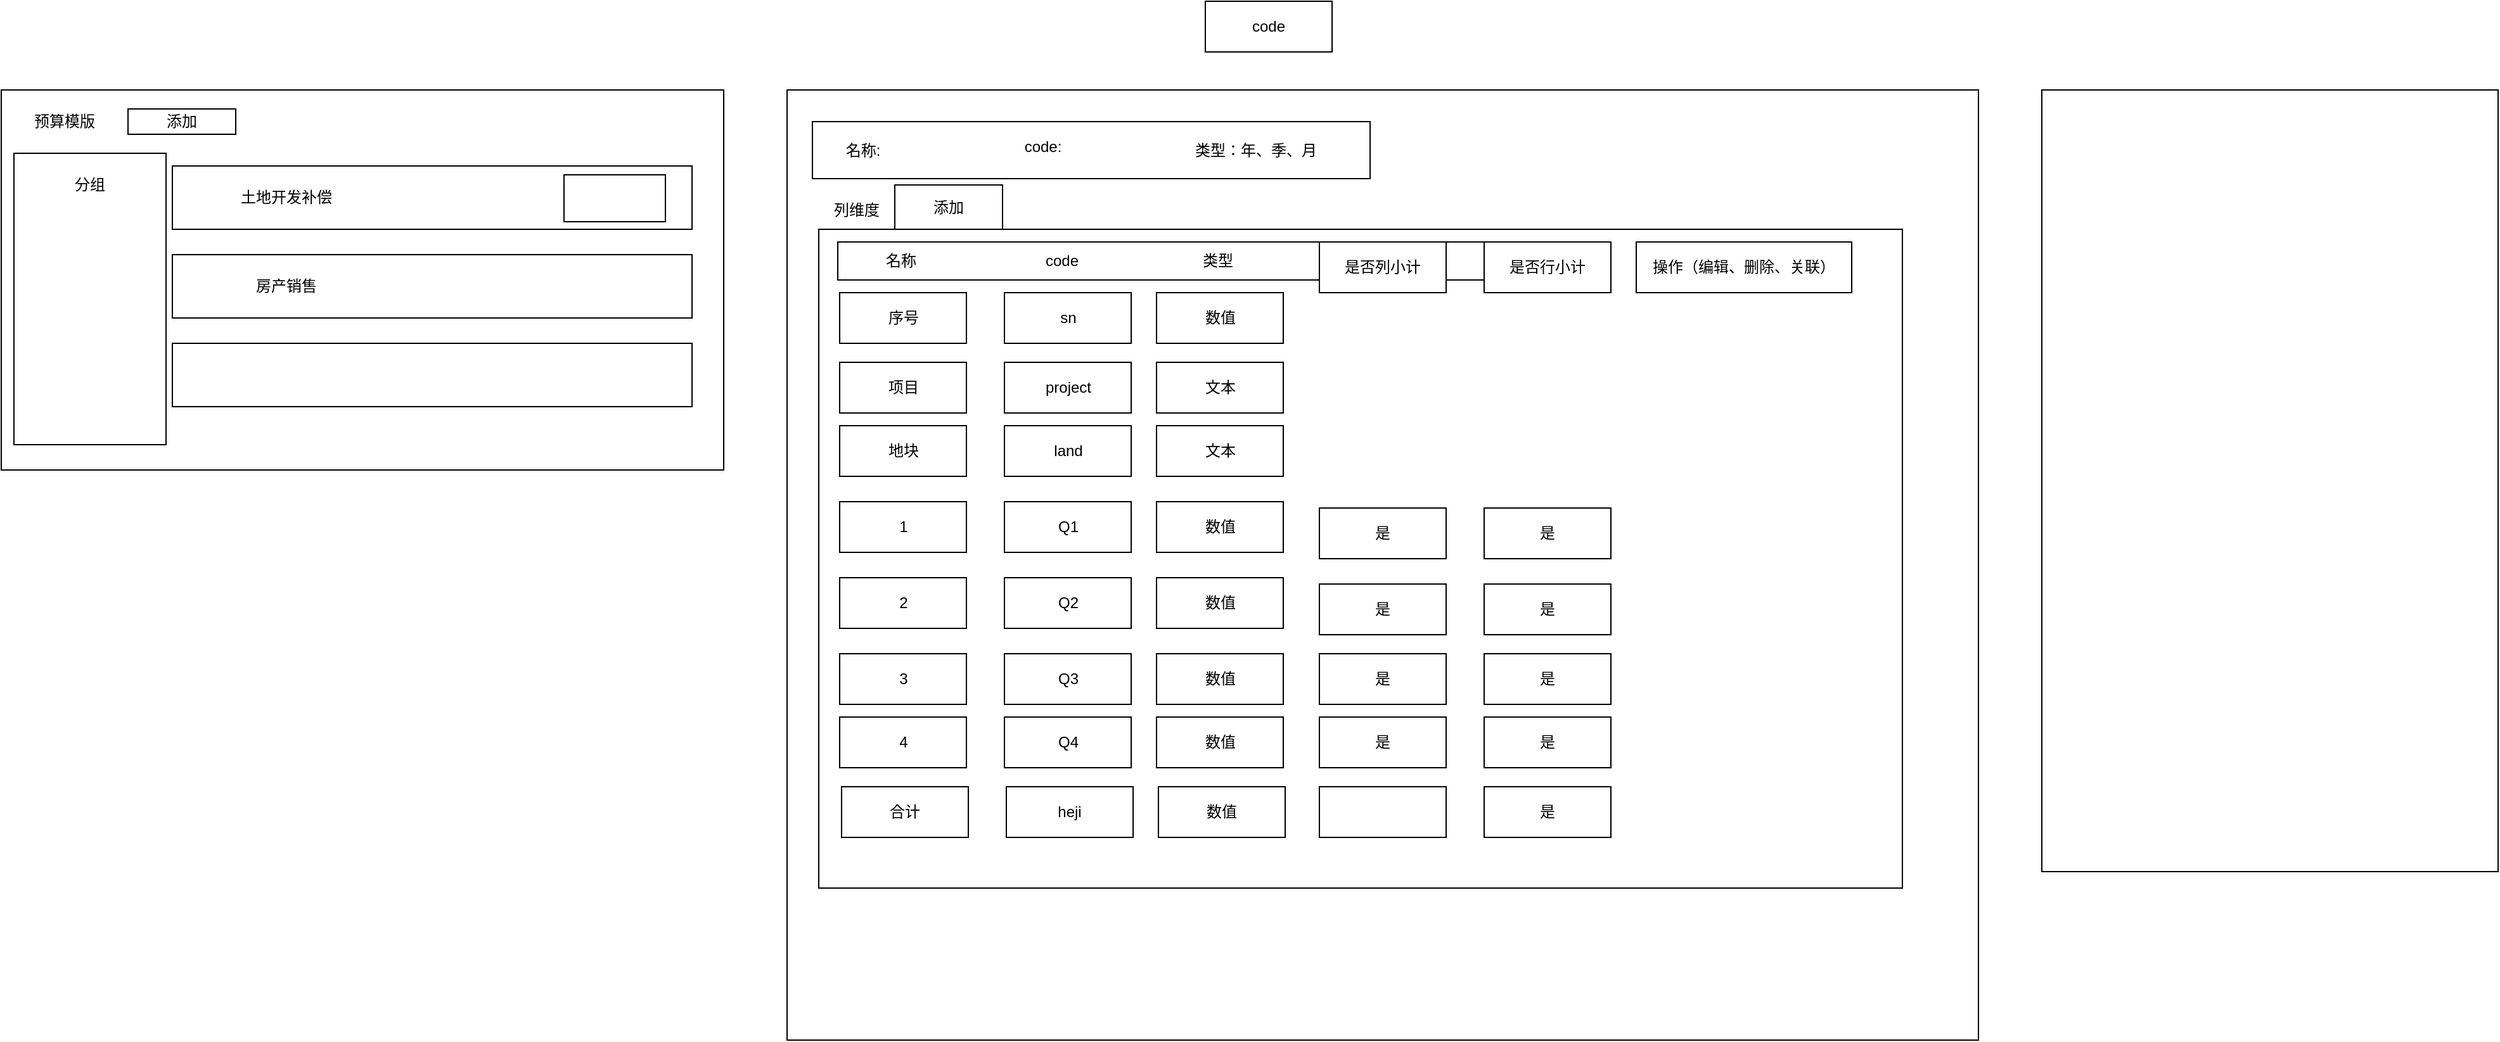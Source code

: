 <mxfile version="27.1.1">
  <diagram name="第 1 页" id="LTyQtB2-AIIz3jXA6IEf">
    <mxGraphModel dx="1306" dy="870" grid="1" gridSize="10" guides="1" tooltips="1" connect="1" arrows="1" fold="1" page="1" pageScale="1" pageWidth="827" pageHeight="1169" math="0" shadow="0">
      <root>
        <mxCell id="0" />
        <mxCell id="1" parent="0" />
        <mxCell id="44pdrfaYjAZt2yOQBEQN-1" value="" style="rounded=0;whiteSpace=wrap;html=1;" vertex="1" parent="1">
          <mxGeometry x="670" y="220" width="940" height="750" as="geometry" />
        </mxCell>
        <mxCell id="44pdrfaYjAZt2yOQBEQN-2" value="" style="rounded=0;whiteSpace=wrap;html=1;" vertex="1" parent="1">
          <mxGeometry x="50" y="220" width="570" height="300" as="geometry" />
        </mxCell>
        <mxCell id="44pdrfaYjAZt2yOQBEQN-3" value="预算模版" style="text;html=1;align=center;verticalAlign=middle;whiteSpace=wrap;rounded=0;" vertex="1" parent="1">
          <mxGeometry x="70" y="230" width="60" height="30" as="geometry" />
        </mxCell>
        <mxCell id="44pdrfaYjAZt2yOQBEQN-4" value="" style="rounded=0;whiteSpace=wrap;html=1;" vertex="1" parent="1">
          <mxGeometry x="185" y="280" width="410" height="50" as="geometry" />
        </mxCell>
        <mxCell id="44pdrfaYjAZt2yOQBEQN-5" value="" style="rounded=0;whiteSpace=wrap;html=1;" vertex="1" parent="1">
          <mxGeometry x="185" y="350" width="410" height="50" as="geometry" />
        </mxCell>
        <mxCell id="44pdrfaYjAZt2yOQBEQN-6" value="" style="rounded=0;whiteSpace=wrap;html=1;" vertex="1" parent="1">
          <mxGeometry x="185" y="420" width="410" height="50" as="geometry" />
        </mxCell>
        <mxCell id="44pdrfaYjAZt2yOQBEQN-7" value="土地开发补偿" style="text;html=1;align=center;verticalAlign=middle;whiteSpace=wrap;rounded=0;" vertex="1" parent="1">
          <mxGeometry x="210" y="290" width="130" height="30" as="geometry" />
        </mxCell>
        <mxCell id="44pdrfaYjAZt2yOQBEQN-8" value="房产销售" style="text;html=1;align=center;verticalAlign=middle;whiteSpace=wrap;rounded=0;" vertex="1" parent="1">
          <mxGeometry x="210" y="360" width="130" height="30" as="geometry" />
        </mxCell>
        <mxCell id="44pdrfaYjAZt2yOQBEQN-9" value="" style="rounded=0;whiteSpace=wrap;html=1;" vertex="1" parent="1">
          <mxGeometry x="60" y="270" width="120" height="230" as="geometry" />
        </mxCell>
        <mxCell id="44pdrfaYjAZt2yOQBEQN-10" value="分组" style="text;html=1;align=center;verticalAlign=middle;whiteSpace=wrap;rounded=0;" vertex="1" parent="1">
          <mxGeometry x="90" y="280" width="60" height="30" as="geometry" />
        </mxCell>
        <mxCell id="44pdrfaYjAZt2yOQBEQN-11" value="" style="rounded=0;whiteSpace=wrap;html=1;" vertex="1" parent="1">
          <mxGeometry x="690" y="245" width="440" height="45" as="geometry" />
        </mxCell>
        <mxCell id="44pdrfaYjAZt2yOQBEQN-12" value="名称:" style="text;html=1;align=center;verticalAlign=middle;whiteSpace=wrap;rounded=0;" vertex="1" parent="1">
          <mxGeometry x="700" y="253" width="60" height="30" as="geometry" />
        </mxCell>
        <mxCell id="44pdrfaYjAZt2yOQBEQN-13" value="类型：年、季、月" style="text;html=1;align=center;verticalAlign=middle;whiteSpace=wrap;rounded=0;" vertex="1" parent="1">
          <mxGeometry x="955" y="253" width="170" height="30" as="geometry" />
        </mxCell>
        <mxCell id="44pdrfaYjAZt2yOQBEQN-15" value="" style="rounded=0;whiteSpace=wrap;html=1;" vertex="1" parent="1">
          <mxGeometry x="695" y="330" width="855" height="520" as="geometry" />
        </mxCell>
        <mxCell id="44pdrfaYjAZt2yOQBEQN-16" value="列维度" style="text;html=1;align=center;verticalAlign=middle;whiteSpace=wrap;rounded=0;" vertex="1" parent="1">
          <mxGeometry x="695" y="300" width="60" height="30" as="geometry" />
        </mxCell>
        <mxCell id="44pdrfaYjAZt2yOQBEQN-18" value="项目" style="rounded=0;whiteSpace=wrap;html=1;" vertex="1" parent="1">
          <mxGeometry x="711.5" y="435" width="100" height="40" as="geometry" />
        </mxCell>
        <mxCell id="44pdrfaYjAZt2yOQBEQN-19" value="地块" style="rounded=0;whiteSpace=wrap;html=1;" vertex="1" parent="1">
          <mxGeometry x="711.5" y="485" width="100" height="40" as="geometry" />
        </mxCell>
        <mxCell id="44pdrfaYjAZt2yOQBEQN-20" value="project" style="rounded=0;whiteSpace=wrap;html=1;" vertex="1" parent="1">
          <mxGeometry x="841.5" y="435" width="100" height="40" as="geometry" />
        </mxCell>
        <mxCell id="44pdrfaYjAZt2yOQBEQN-21" value="文本" style="rounded=0;whiteSpace=wrap;html=1;" vertex="1" parent="1">
          <mxGeometry x="961.5" y="435" width="100" height="40" as="geometry" />
        </mxCell>
        <mxCell id="44pdrfaYjAZt2yOQBEQN-22" value="land" style="rounded=0;whiteSpace=wrap;html=1;" vertex="1" parent="1">
          <mxGeometry x="841.5" y="485" width="100" height="40" as="geometry" />
        </mxCell>
        <mxCell id="44pdrfaYjAZt2yOQBEQN-23" value="文本" style="rounded=0;whiteSpace=wrap;html=1;" vertex="1" parent="1">
          <mxGeometry x="961.5" y="485" width="100" height="40" as="geometry" />
        </mxCell>
        <mxCell id="44pdrfaYjAZt2yOQBEQN-24" value="code" style="rounded=0;whiteSpace=wrap;html=1;" vertex="1" parent="1">
          <mxGeometry x="1000" y="150" width="100" height="40" as="geometry" />
        </mxCell>
        <mxCell id="44pdrfaYjAZt2yOQBEQN-25" value="" style="rounded=0;whiteSpace=wrap;html=1;" vertex="1" parent="1">
          <mxGeometry x="494" y="287" width="80" height="37" as="geometry" />
        </mxCell>
        <mxCell id="44pdrfaYjAZt2yOQBEQN-28" value="1" style="rounded=0;whiteSpace=wrap;html=1;" vertex="1" parent="1">
          <mxGeometry x="711.5" y="545" width="100" height="40" as="geometry" />
        </mxCell>
        <mxCell id="44pdrfaYjAZt2yOQBEQN-29" value="Q1" style="rounded=0;whiteSpace=wrap;html=1;" vertex="1" parent="1">
          <mxGeometry x="841.5" y="545" width="100" height="40" as="geometry" />
        </mxCell>
        <mxCell id="44pdrfaYjAZt2yOQBEQN-30" value="数值" style="rounded=0;whiteSpace=wrap;html=1;" vertex="1" parent="1">
          <mxGeometry x="961.5" y="545" width="100" height="40" as="geometry" />
        </mxCell>
        <mxCell id="44pdrfaYjAZt2yOQBEQN-31" value="2" style="rounded=0;whiteSpace=wrap;html=1;" vertex="1" parent="1">
          <mxGeometry x="711.5" y="605" width="100" height="40" as="geometry" />
        </mxCell>
        <mxCell id="44pdrfaYjAZt2yOQBEQN-32" value="Q2" style="rounded=0;whiteSpace=wrap;html=1;" vertex="1" parent="1">
          <mxGeometry x="841.5" y="605" width="100" height="40" as="geometry" />
        </mxCell>
        <mxCell id="44pdrfaYjAZt2yOQBEQN-33" value="数值" style="rounded=0;whiteSpace=wrap;html=1;" vertex="1" parent="1">
          <mxGeometry x="961.5" y="605" width="100" height="40" as="geometry" />
        </mxCell>
        <mxCell id="44pdrfaYjAZt2yOQBEQN-34" value="4" style="rounded=0;whiteSpace=wrap;html=1;" vertex="1" parent="1">
          <mxGeometry x="711.5" y="715" width="100" height="40" as="geometry" />
        </mxCell>
        <mxCell id="44pdrfaYjAZt2yOQBEQN-35" value="Q4" style="rounded=0;whiteSpace=wrap;html=1;" vertex="1" parent="1">
          <mxGeometry x="841.5" y="715" width="100" height="40" as="geometry" />
        </mxCell>
        <mxCell id="44pdrfaYjAZt2yOQBEQN-36" value="数值" style="rounded=0;whiteSpace=wrap;html=1;" vertex="1" parent="1">
          <mxGeometry x="961.5" y="715" width="100" height="40" as="geometry" />
        </mxCell>
        <mxCell id="44pdrfaYjAZt2yOQBEQN-37" value="3" style="rounded=0;whiteSpace=wrap;html=1;" vertex="1" parent="1">
          <mxGeometry x="711.5" y="665" width="100" height="40" as="geometry" />
        </mxCell>
        <mxCell id="44pdrfaYjAZt2yOQBEQN-38" value="Q3" style="rounded=0;whiteSpace=wrap;html=1;" vertex="1" parent="1">
          <mxGeometry x="841.5" y="665" width="100" height="40" as="geometry" />
        </mxCell>
        <mxCell id="44pdrfaYjAZt2yOQBEQN-39" value="数值" style="rounded=0;whiteSpace=wrap;html=1;" vertex="1" parent="1">
          <mxGeometry x="961.5" y="665" width="100" height="40" as="geometry" />
        </mxCell>
        <mxCell id="44pdrfaYjAZt2yOQBEQN-40" value="" style="rounded=0;whiteSpace=wrap;html=1;" vertex="1" parent="1">
          <mxGeometry x="710" y="340" width="510" height="30" as="geometry" />
        </mxCell>
        <mxCell id="44pdrfaYjAZt2yOQBEQN-41" value="名称" style="text;html=1;align=center;verticalAlign=middle;whiteSpace=wrap;rounded=0;" vertex="1" parent="1">
          <mxGeometry x="730" y="340" width="60" height="30" as="geometry" />
        </mxCell>
        <mxCell id="44pdrfaYjAZt2yOQBEQN-42" value="code" style="text;html=1;align=center;verticalAlign=middle;whiteSpace=wrap;rounded=0;" vertex="1" parent="1">
          <mxGeometry x="856.5" y="340" width="60" height="30" as="geometry" />
        </mxCell>
        <mxCell id="44pdrfaYjAZt2yOQBEQN-43" value="类型" style="text;html=1;align=center;verticalAlign=middle;whiteSpace=wrap;rounded=0;" vertex="1" parent="1">
          <mxGeometry x="980" y="340" width="60" height="30" as="geometry" />
        </mxCell>
        <mxCell id="44pdrfaYjAZt2yOQBEQN-45" value="" style="rounded=0;whiteSpace=wrap;html=1;" vertex="1" parent="1">
          <mxGeometry x="1660" y="220" width="360" height="617" as="geometry" />
        </mxCell>
        <mxCell id="44pdrfaYjAZt2yOQBEQN-46" value="code:" style="text;html=1;align=center;verticalAlign=middle;whiteSpace=wrap;rounded=0;" vertex="1" parent="1">
          <mxGeometry x="841.5" y="250" width="60" height="30" as="geometry" />
        </mxCell>
        <mxCell id="44pdrfaYjAZt2yOQBEQN-47" value="序号" style="rounded=0;whiteSpace=wrap;html=1;" vertex="1" parent="1">
          <mxGeometry x="711.5" y="380" width="100" height="40" as="geometry" />
        </mxCell>
        <mxCell id="44pdrfaYjAZt2yOQBEQN-48" value="sn" style="rounded=0;whiteSpace=wrap;html=1;" vertex="1" parent="1">
          <mxGeometry x="841.5" y="380" width="100" height="40" as="geometry" />
        </mxCell>
        <mxCell id="44pdrfaYjAZt2yOQBEQN-49" value="数值" style="rounded=0;whiteSpace=wrap;html=1;" vertex="1" parent="1">
          <mxGeometry x="961.5" y="380" width="100" height="40" as="geometry" />
        </mxCell>
        <mxCell id="44pdrfaYjAZt2yOQBEQN-50" value="合计" style="rounded=0;whiteSpace=wrap;html=1;" vertex="1" parent="1">
          <mxGeometry x="713" y="770" width="100" height="40" as="geometry" />
        </mxCell>
        <mxCell id="44pdrfaYjAZt2yOQBEQN-51" value="heji" style="rounded=0;whiteSpace=wrap;html=1;" vertex="1" parent="1">
          <mxGeometry x="843" y="770" width="100" height="40" as="geometry" />
        </mxCell>
        <mxCell id="44pdrfaYjAZt2yOQBEQN-52" value="数值" style="rounded=0;whiteSpace=wrap;html=1;" vertex="1" parent="1">
          <mxGeometry x="963" y="770" width="100" height="40" as="geometry" />
        </mxCell>
        <mxCell id="44pdrfaYjAZt2yOQBEQN-53" value="" style="rounded=0;whiteSpace=wrap;html=1;" vertex="1" parent="1">
          <mxGeometry x="1090" y="770" width="100" height="40" as="geometry" />
        </mxCell>
        <mxCell id="44pdrfaYjAZt2yOQBEQN-54" value="是否列小计" style="rounded=0;whiteSpace=wrap;html=1;" vertex="1" parent="1">
          <mxGeometry x="1090" y="340" width="100" height="40" as="geometry" />
        </mxCell>
        <mxCell id="44pdrfaYjAZt2yOQBEQN-57" value="是" style="rounded=0;whiteSpace=wrap;html=1;" vertex="1" parent="1">
          <mxGeometry x="1090" y="550" width="100" height="40" as="geometry" />
        </mxCell>
        <mxCell id="44pdrfaYjAZt2yOQBEQN-58" value="是" style="rounded=0;whiteSpace=wrap;html=1;" vertex="1" parent="1">
          <mxGeometry x="1090" y="610" width="100" height="40" as="geometry" />
        </mxCell>
        <mxCell id="44pdrfaYjAZt2yOQBEQN-59" value="是" style="rounded=0;whiteSpace=wrap;html=1;" vertex="1" parent="1">
          <mxGeometry x="1090" y="665" width="100" height="40" as="geometry" />
        </mxCell>
        <mxCell id="44pdrfaYjAZt2yOQBEQN-60" value="是" style="rounded=0;whiteSpace=wrap;html=1;" vertex="1" parent="1">
          <mxGeometry x="1090" y="715" width="100" height="40" as="geometry" />
        </mxCell>
        <mxCell id="44pdrfaYjAZt2yOQBEQN-61" value="是否行小计" style="rounded=0;whiteSpace=wrap;html=1;" vertex="1" parent="1">
          <mxGeometry x="1220" y="340" width="100" height="40" as="geometry" />
        </mxCell>
        <mxCell id="44pdrfaYjAZt2yOQBEQN-63" value="是" style="rounded=0;whiteSpace=wrap;html=1;" vertex="1" parent="1">
          <mxGeometry x="1220" y="550" width="100" height="40" as="geometry" />
        </mxCell>
        <mxCell id="44pdrfaYjAZt2yOQBEQN-64" value="是" style="rounded=0;whiteSpace=wrap;html=1;" vertex="1" parent="1">
          <mxGeometry x="1220" y="610" width="100" height="40" as="geometry" />
        </mxCell>
        <mxCell id="44pdrfaYjAZt2yOQBEQN-65" value="是" style="rounded=0;whiteSpace=wrap;html=1;" vertex="1" parent="1">
          <mxGeometry x="1220" y="665" width="100" height="40" as="geometry" />
        </mxCell>
        <mxCell id="44pdrfaYjAZt2yOQBEQN-66" value="是" style="rounded=0;whiteSpace=wrap;html=1;" vertex="1" parent="1">
          <mxGeometry x="1220" y="715" width="100" height="40" as="geometry" />
        </mxCell>
        <mxCell id="44pdrfaYjAZt2yOQBEQN-67" value="是" style="rounded=0;whiteSpace=wrap;html=1;" vertex="1" parent="1">
          <mxGeometry x="1220" y="770" width="100" height="40" as="geometry" />
        </mxCell>
        <mxCell id="44pdrfaYjAZt2yOQBEQN-69" value="操作（编辑、删除、关联）" style="rounded=0;whiteSpace=wrap;html=1;" vertex="1" parent="1">
          <mxGeometry x="1340" y="340" width="170" height="40" as="geometry" />
        </mxCell>
        <mxCell id="44pdrfaYjAZt2yOQBEQN-70" value="添加" style="rounded=0;whiteSpace=wrap;html=1;" vertex="1" parent="1">
          <mxGeometry x="755" y="295" width="85" height="35" as="geometry" />
        </mxCell>
        <mxCell id="44pdrfaYjAZt2yOQBEQN-72" value="添加" style="rounded=0;whiteSpace=wrap;html=1;" vertex="1" parent="1">
          <mxGeometry x="150" y="235" width="85" height="20" as="geometry" />
        </mxCell>
      </root>
    </mxGraphModel>
  </diagram>
</mxfile>
